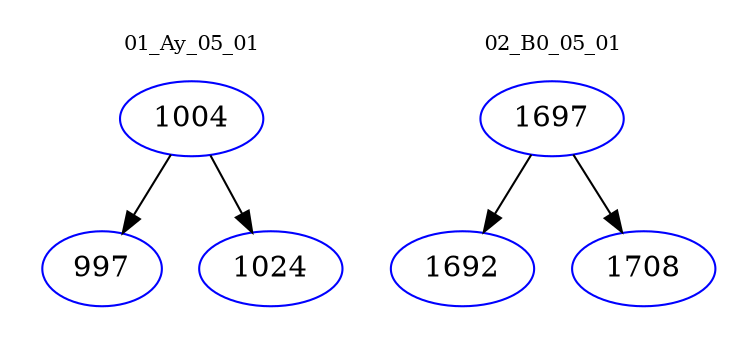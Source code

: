 digraph{
subgraph cluster_0 {
color = white
label = "01_Ay_05_01";
fontsize=10;
T0_1004 [label="1004", color="blue"]
T0_1004 -> T0_997 [color="black"]
T0_997 [label="997", color="blue"]
T0_1004 -> T0_1024 [color="black"]
T0_1024 [label="1024", color="blue"]
}
subgraph cluster_1 {
color = white
label = "02_B0_05_01";
fontsize=10;
T1_1697 [label="1697", color="blue"]
T1_1697 -> T1_1692 [color="black"]
T1_1692 [label="1692", color="blue"]
T1_1697 -> T1_1708 [color="black"]
T1_1708 [label="1708", color="blue"]
}
}
